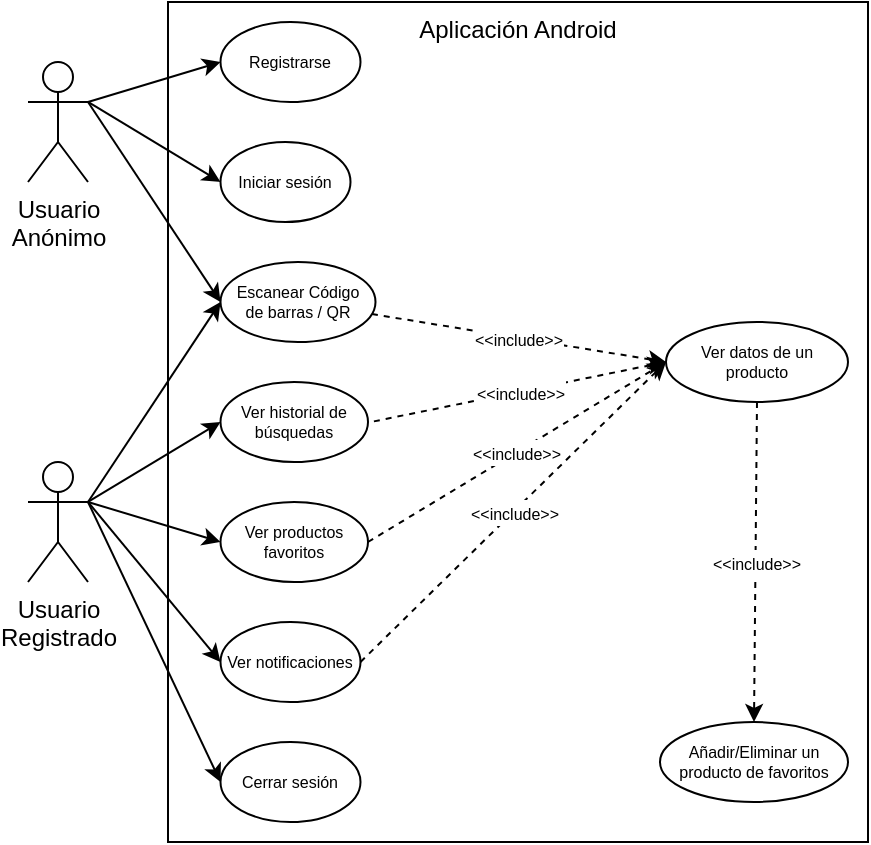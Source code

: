 <mxfile version="21.3.2" type="device">
  <diagram name="Página-1" id="mUMkQfpNWBqZ8aSj7ifJ">
    <mxGraphModel dx="988" dy="535" grid="1" gridSize="10" guides="1" tooltips="1" connect="1" arrows="1" fold="1" page="1" pageScale="1" pageWidth="827" pageHeight="1169" math="0" shadow="0">
      <root>
        <mxCell id="0" />
        <mxCell id="1" parent="0" />
        <mxCell id="4fhJ08_dgWwNyoEyeQ70-30" value="Aplicación Android" style="rounded=0;whiteSpace=wrap;html=1;labelPosition=center;verticalLabelPosition=middle;align=center;verticalAlign=top;" vertex="1" parent="1">
          <mxGeometry x="130" y="50" width="350" height="420" as="geometry" />
        </mxCell>
        <mxCell id="4fhJ08_dgWwNyoEyeQ70-33" style="rounded=0;orthogonalLoop=1;jettySize=auto;html=1;entryX=0;entryY=0.5;entryDx=0;entryDy=0;exitX=1;exitY=0.333;exitDx=0;exitDy=0;exitPerimeter=0;" edge="1" parent="1" source="4fhJ08_dgWwNyoEyeQ70-1" target="4fhJ08_dgWwNyoEyeQ70-24">
          <mxGeometry relative="1" as="geometry" />
        </mxCell>
        <mxCell id="4fhJ08_dgWwNyoEyeQ70-34" style="rounded=0;orthogonalLoop=1;jettySize=auto;html=1;entryX=0;entryY=0.5;entryDx=0;entryDy=0;exitX=1;exitY=0.333;exitDx=0;exitDy=0;exitPerimeter=0;" edge="1" parent="1" source="4fhJ08_dgWwNyoEyeQ70-1" target="4fhJ08_dgWwNyoEyeQ70-29">
          <mxGeometry relative="1" as="geometry" />
        </mxCell>
        <mxCell id="4fhJ08_dgWwNyoEyeQ70-35" style="rounded=0;orthogonalLoop=1;jettySize=auto;html=1;entryX=0;entryY=0.5;entryDx=0;entryDy=0;exitX=1;exitY=0.333;exitDx=0;exitDy=0;exitPerimeter=0;" edge="1" parent="1" source="4fhJ08_dgWwNyoEyeQ70-1" target="4fhJ08_dgWwNyoEyeQ70-22">
          <mxGeometry relative="1" as="geometry">
            <mxPoint x="50" y="160" as="sourcePoint" />
          </mxGeometry>
        </mxCell>
        <mxCell id="4fhJ08_dgWwNyoEyeQ70-36" style="rounded=0;orthogonalLoop=1;jettySize=auto;html=1;entryX=0;entryY=0.5;entryDx=0;entryDy=0;exitX=1;exitY=0.333;exitDx=0;exitDy=0;exitPerimeter=0;" edge="1" parent="1" source="4fhJ08_dgWwNyoEyeQ70-1" target="4fhJ08_dgWwNyoEyeQ70-23">
          <mxGeometry relative="1" as="geometry">
            <mxPoint x="50" y="160" as="sourcePoint" />
          </mxGeometry>
        </mxCell>
        <mxCell id="4fhJ08_dgWwNyoEyeQ70-1" value="Usuario&lt;br&gt;Registrado" style="shape=umlActor;verticalLabelPosition=bottom;verticalAlign=top;html=1;outlineConnect=0;" vertex="1" parent="1">
          <mxGeometry x="60" y="280" width="30" height="60" as="geometry" />
        </mxCell>
        <mxCell id="4fhJ08_dgWwNyoEyeQ70-21" value="Añadir/Eliminar un producto de favoritos" style="ellipse;whiteSpace=wrap;html=1;fontSize=8;" vertex="1" parent="1">
          <mxGeometry x="376" y="410" width="94" height="40" as="geometry" />
        </mxCell>
        <mxCell id="4fhJ08_dgWwNyoEyeQ70-22" value="Ver productos favoritos" style="ellipse;whiteSpace=wrap;html=1;fontSize=8;" vertex="1" parent="1">
          <mxGeometry x="156.25" y="300" width="73.75" height="40" as="geometry" />
        </mxCell>
        <mxCell id="4fhJ08_dgWwNyoEyeQ70-23" value="Ver notificaciones" style="ellipse;whiteSpace=wrap;html=1;fontSize=8;" vertex="1" parent="1">
          <mxGeometry x="156.25" y="360" width="70" height="40" as="geometry" />
        </mxCell>
        <mxCell id="4fhJ08_dgWwNyoEyeQ70-31" value="&lt;font style=&quot;font-size: 8px;&quot;&gt;&amp;lt;&amp;lt;include&amp;gt;&amp;gt;&lt;/font&gt;" style="rounded=0;orthogonalLoop=1;jettySize=auto;html=1;entryX=0;entryY=0.5;entryDx=0;entryDy=0;dashed=1;" edge="1" parent="1" source="4fhJ08_dgWwNyoEyeQ70-24" target="4fhJ08_dgWwNyoEyeQ70-28">
          <mxGeometry relative="1" as="geometry" />
        </mxCell>
        <mxCell id="4fhJ08_dgWwNyoEyeQ70-24" value="Escanear Código de barras / QR" style="ellipse;whiteSpace=wrap;html=1;spacing=7;fontSize=8;" vertex="1" parent="1">
          <mxGeometry x="156.25" y="180" width="77.5" height="40" as="geometry" />
        </mxCell>
        <mxCell id="4fhJ08_dgWwNyoEyeQ70-25" value="Registrarse" style="ellipse;whiteSpace=wrap;html=1;spacing=7;fontSize=8;" vertex="1" parent="1">
          <mxGeometry x="156.25" y="60" width="70" height="40" as="geometry" />
        </mxCell>
        <mxCell id="4fhJ08_dgWwNyoEyeQ70-26" value="Iniciar sesión" style="ellipse;whiteSpace=wrap;html=1;spacing=7;fontSize=8;" vertex="1" parent="1">
          <mxGeometry x="156.25" y="120" width="65" height="40" as="geometry" />
        </mxCell>
        <mxCell id="4fhJ08_dgWwNyoEyeQ70-27" value="Cerrar sesión" style="ellipse;whiteSpace=wrap;html=1;fontSize=8;" vertex="1" parent="1">
          <mxGeometry x="156.25" y="420" width="70" height="40" as="geometry" />
        </mxCell>
        <mxCell id="4fhJ08_dgWwNyoEyeQ70-28" value="Ver datos de un producto" style="ellipse;whiteSpace=wrap;html=1;spacing=7;fontSize=8;" vertex="1" parent="1">
          <mxGeometry x="379" y="210" width="91" height="40" as="geometry" />
        </mxCell>
        <mxCell id="4fhJ08_dgWwNyoEyeQ70-29" value="Ver historial de búsquedas" style="ellipse;whiteSpace=wrap;html=1;spacing=7;fontSize=8;" vertex="1" parent="1">
          <mxGeometry x="156.25" y="240" width="73.75" height="40" as="geometry" />
        </mxCell>
        <mxCell id="4fhJ08_dgWwNyoEyeQ70-32" value="&lt;font style=&quot;font-size: 8px;&quot;&gt;&amp;lt;&amp;lt;include&amp;gt;&amp;gt;&lt;/font&gt;" style="rounded=0;orthogonalLoop=1;jettySize=auto;html=1;dashed=1;exitX=1.04;exitY=0.492;exitDx=0;exitDy=0;exitPerimeter=0;entryX=0;entryY=0.5;entryDx=0;entryDy=0;" edge="1" parent="1" source="4fhJ08_dgWwNyoEyeQ70-29" target="4fhJ08_dgWwNyoEyeQ70-28">
          <mxGeometry relative="1" as="geometry">
            <mxPoint x="240" y="119" as="sourcePoint" />
            <mxPoint x="350" y="150" as="targetPoint" />
          </mxGeometry>
        </mxCell>
        <mxCell id="4fhJ08_dgWwNyoEyeQ70-41" style="rounded=0;orthogonalLoop=1;jettySize=auto;html=1;entryX=0;entryY=0.5;entryDx=0;entryDy=0;exitX=1;exitY=0.333;exitDx=0;exitDy=0;exitPerimeter=0;" edge="1" parent="1" source="4fhJ08_dgWwNyoEyeQ70-1" target="4fhJ08_dgWwNyoEyeQ70-27">
          <mxGeometry relative="1" as="geometry">
            <mxPoint x="50" y="160" as="sourcePoint" />
            <mxPoint x="156" y="400" as="targetPoint" />
          </mxGeometry>
        </mxCell>
        <mxCell id="4fhJ08_dgWwNyoEyeQ70-42" style="rounded=0;orthogonalLoop=1;jettySize=auto;html=1;entryX=0;entryY=0.5;entryDx=0;entryDy=0;exitX=1;exitY=0.333;exitDx=0;exitDy=0;exitPerimeter=0;" edge="1" parent="1" source="4fhJ08_dgWwNyoEyeQ70-44" target="4fhJ08_dgWwNyoEyeQ70-25">
          <mxGeometry relative="1" as="geometry">
            <mxPoint x="50" y="160" as="sourcePoint" />
            <mxPoint x="160" y="350" as="targetPoint" />
          </mxGeometry>
        </mxCell>
        <mxCell id="4fhJ08_dgWwNyoEyeQ70-43" style="rounded=0;orthogonalLoop=1;jettySize=auto;html=1;entryX=0;entryY=0.5;entryDx=0;entryDy=0;exitX=1;exitY=0.333;exitDx=0;exitDy=0;exitPerimeter=0;" edge="1" parent="1" source="4fhJ08_dgWwNyoEyeQ70-44" target="4fhJ08_dgWwNyoEyeQ70-26">
          <mxGeometry relative="1" as="geometry">
            <mxPoint x="50" y="170" as="sourcePoint" />
            <mxPoint x="158" y="300" as="targetPoint" />
          </mxGeometry>
        </mxCell>
        <mxCell id="4fhJ08_dgWwNyoEyeQ70-44" value="Usuario&lt;br&gt;Anónimo" style="shape=umlActor;verticalLabelPosition=bottom;verticalAlign=top;html=1;outlineConnect=0;" vertex="1" parent="1">
          <mxGeometry x="60" y="80" width="30" height="60" as="geometry" />
        </mxCell>
        <mxCell id="4fhJ08_dgWwNyoEyeQ70-45" style="rounded=0;orthogonalLoop=1;jettySize=auto;html=1;entryX=0;entryY=0.5;entryDx=0;entryDy=0;exitX=1;exitY=0.333;exitDx=0;exitDy=0;exitPerimeter=0;" edge="1" parent="1" source="4fhJ08_dgWwNyoEyeQ70-44" target="4fhJ08_dgWwNyoEyeQ70-24">
          <mxGeometry relative="1" as="geometry">
            <mxPoint x="70" y="330" as="sourcePoint" />
            <mxPoint x="163" y="180" as="targetPoint" />
          </mxGeometry>
        </mxCell>
        <mxCell id="4fhJ08_dgWwNyoEyeQ70-47" value="&lt;font style=&quot;font-size: 8px;&quot;&gt;&amp;lt;&amp;lt;include&amp;gt;&amp;gt;&lt;/font&gt;" style="rounded=0;orthogonalLoop=1;jettySize=auto;html=1;dashed=1;entryX=0;entryY=0.5;entryDx=0;entryDy=0;exitX=1;exitY=0.5;exitDx=0;exitDy=0;" edge="1" parent="1" source="4fhJ08_dgWwNyoEyeQ70-22" target="4fhJ08_dgWwNyoEyeQ70-28">
          <mxGeometry relative="1" as="geometry">
            <mxPoint x="243" y="270" as="sourcePoint" />
            <mxPoint x="380" y="120" as="targetPoint" />
          </mxGeometry>
        </mxCell>
        <mxCell id="4fhJ08_dgWwNyoEyeQ70-48" value="&lt;font style=&quot;font-size: 8px;&quot;&gt;&amp;lt;&amp;lt;include&amp;gt;&amp;gt;&lt;/font&gt;" style="rounded=0;orthogonalLoop=1;jettySize=auto;html=1;dashed=1;exitX=1;exitY=0.5;exitDx=0;exitDy=0;entryX=0;entryY=0.5;entryDx=0;entryDy=0;" edge="1" parent="1" source="4fhJ08_dgWwNyoEyeQ70-23" target="4fhJ08_dgWwNyoEyeQ70-28">
          <mxGeometry relative="1" as="geometry">
            <mxPoint x="253" y="280" as="sourcePoint" />
            <mxPoint x="390" y="130" as="targetPoint" />
          </mxGeometry>
        </mxCell>
        <mxCell id="4fhJ08_dgWwNyoEyeQ70-50" value="&lt;font style=&quot;font-size: 8px;&quot;&gt;&amp;lt;&amp;lt;include&amp;gt;&amp;gt;&lt;/font&gt;" style="rounded=0;orthogonalLoop=1;jettySize=auto;html=1;dashed=1;exitX=0.5;exitY=1;exitDx=0;exitDy=0;entryX=0.5;entryY=0;entryDx=0;entryDy=0;" edge="1" parent="1" source="4fhJ08_dgWwNyoEyeQ70-28" target="4fhJ08_dgWwNyoEyeQ70-21">
          <mxGeometry relative="1" as="geometry">
            <mxPoint x="263" y="290" as="sourcePoint" />
            <mxPoint x="400" y="140" as="targetPoint" />
          </mxGeometry>
        </mxCell>
      </root>
    </mxGraphModel>
  </diagram>
</mxfile>
